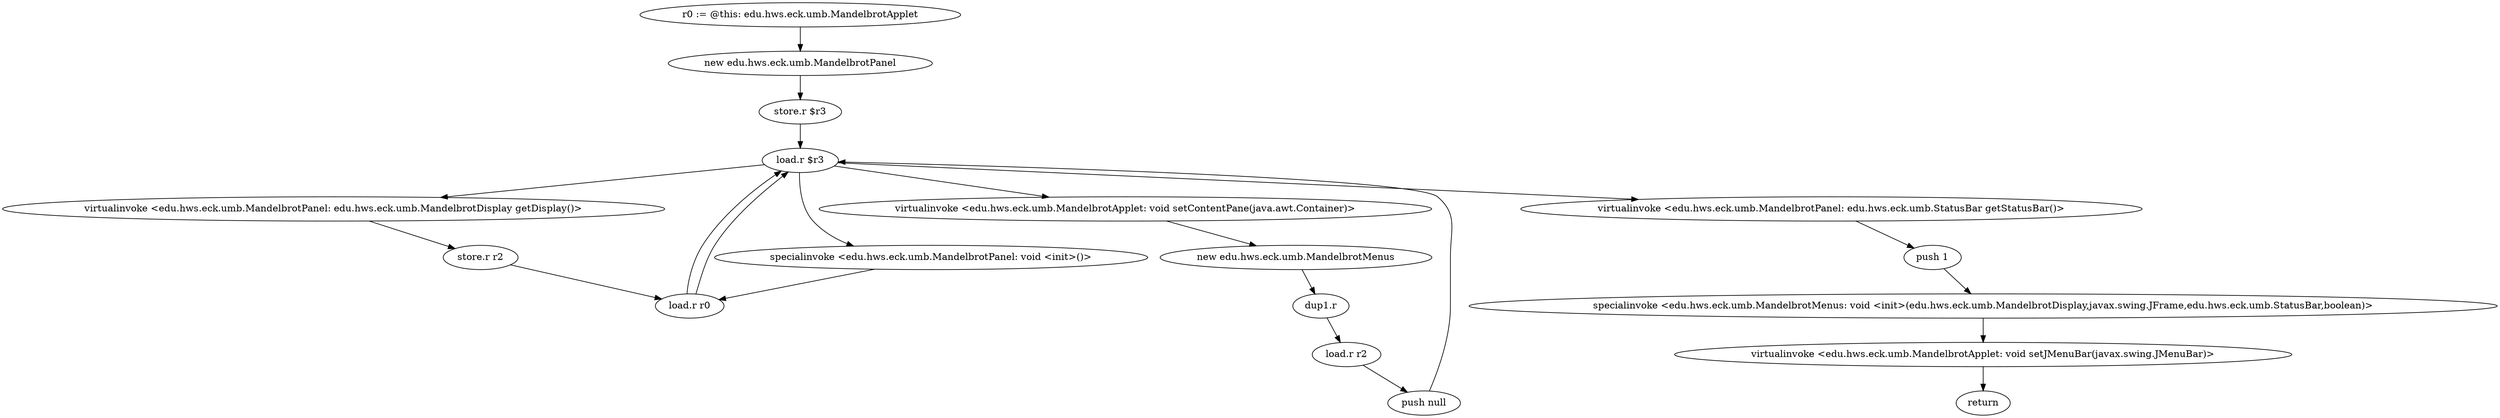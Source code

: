 digraph "" {
    "r0 := @this: edu.hws.eck.umb.MandelbrotApplet"
    "new edu.hws.eck.umb.MandelbrotPanel"
    "r0 := @this: edu.hws.eck.umb.MandelbrotApplet"->"new edu.hws.eck.umb.MandelbrotPanel";
    "store.r $r3"
    "new edu.hws.eck.umb.MandelbrotPanel"->"store.r $r3";
    "load.r $r3"
    "store.r $r3"->"load.r $r3";
    "specialinvoke <edu.hws.eck.umb.MandelbrotPanel: void <init>()>"
    "load.r $r3"->"specialinvoke <edu.hws.eck.umb.MandelbrotPanel: void <init>()>";
    "load.r r0"
    "specialinvoke <edu.hws.eck.umb.MandelbrotPanel: void <init>()>"->"load.r r0";
    "load.r r0"->"load.r $r3";
    "virtualinvoke <edu.hws.eck.umb.MandelbrotPanel: edu.hws.eck.umb.MandelbrotDisplay getDisplay()>"
    "load.r $r3"->"virtualinvoke <edu.hws.eck.umb.MandelbrotPanel: edu.hws.eck.umb.MandelbrotDisplay getDisplay()>";
    "store.r r2"
    "virtualinvoke <edu.hws.eck.umb.MandelbrotPanel: edu.hws.eck.umb.MandelbrotDisplay getDisplay()>"->"store.r r2";
    "store.r r2"->"load.r r0";
    "load.r r0"->"load.r $r3";
    "virtualinvoke <edu.hws.eck.umb.MandelbrotApplet: void setContentPane(java.awt.Container)>"
    "load.r $r3"->"virtualinvoke <edu.hws.eck.umb.MandelbrotApplet: void setContentPane(java.awt.Container)>";
    "new edu.hws.eck.umb.MandelbrotMenus"
    "virtualinvoke <edu.hws.eck.umb.MandelbrotApplet: void setContentPane(java.awt.Container)>"->"new edu.hws.eck.umb.MandelbrotMenus";
    "dup1.r"
    "new edu.hws.eck.umb.MandelbrotMenus"->"dup1.r";
    "load.r r2"
    "dup1.r"->"load.r r2";
    "push null"
    "load.r r2"->"push null";
    "push null"->"load.r $r3";
    "virtualinvoke <edu.hws.eck.umb.MandelbrotPanel: edu.hws.eck.umb.StatusBar getStatusBar()>"
    "load.r $r3"->"virtualinvoke <edu.hws.eck.umb.MandelbrotPanel: edu.hws.eck.umb.StatusBar getStatusBar()>";
    "push 1"
    "virtualinvoke <edu.hws.eck.umb.MandelbrotPanel: edu.hws.eck.umb.StatusBar getStatusBar()>"->"push 1";
    "specialinvoke <edu.hws.eck.umb.MandelbrotMenus: void <init>(edu.hws.eck.umb.MandelbrotDisplay,javax.swing.JFrame,edu.hws.eck.umb.StatusBar,boolean)>"
    "push 1"->"specialinvoke <edu.hws.eck.umb.MandelbrotMenus: void <init>(edu.hws.eck.umb.MandelbrotDisplay,javax.swing.JFrame,edu.hws.eck.umb.StatusBar,boolean)>";
    "virtualinvoke <edu.hws.eck.umb.MandelbrotApplet: void setJMenuBar(javax.swing.JMenuBar)>"
    "specialinvoke <edu.hws.eck.umb.MandelbrotMenus: void <init>(edu.hws.eck.umb.MandelbrotDisplay,javax.swing.JFrame,edu.hws.eck.umb.StatusBar,boolean)>"->"virtualinvoke <edu.hws.eck.umb.MandelbrotApplet: void setJMenuBar(javax.swing.JMenuBar)>";
    "return"
    "virtualinvoke <edu.hws.eck.umb.MandelbrotApplet: void setJMenuBar(javax.swing.JMenuBar)>"->"return";
}
